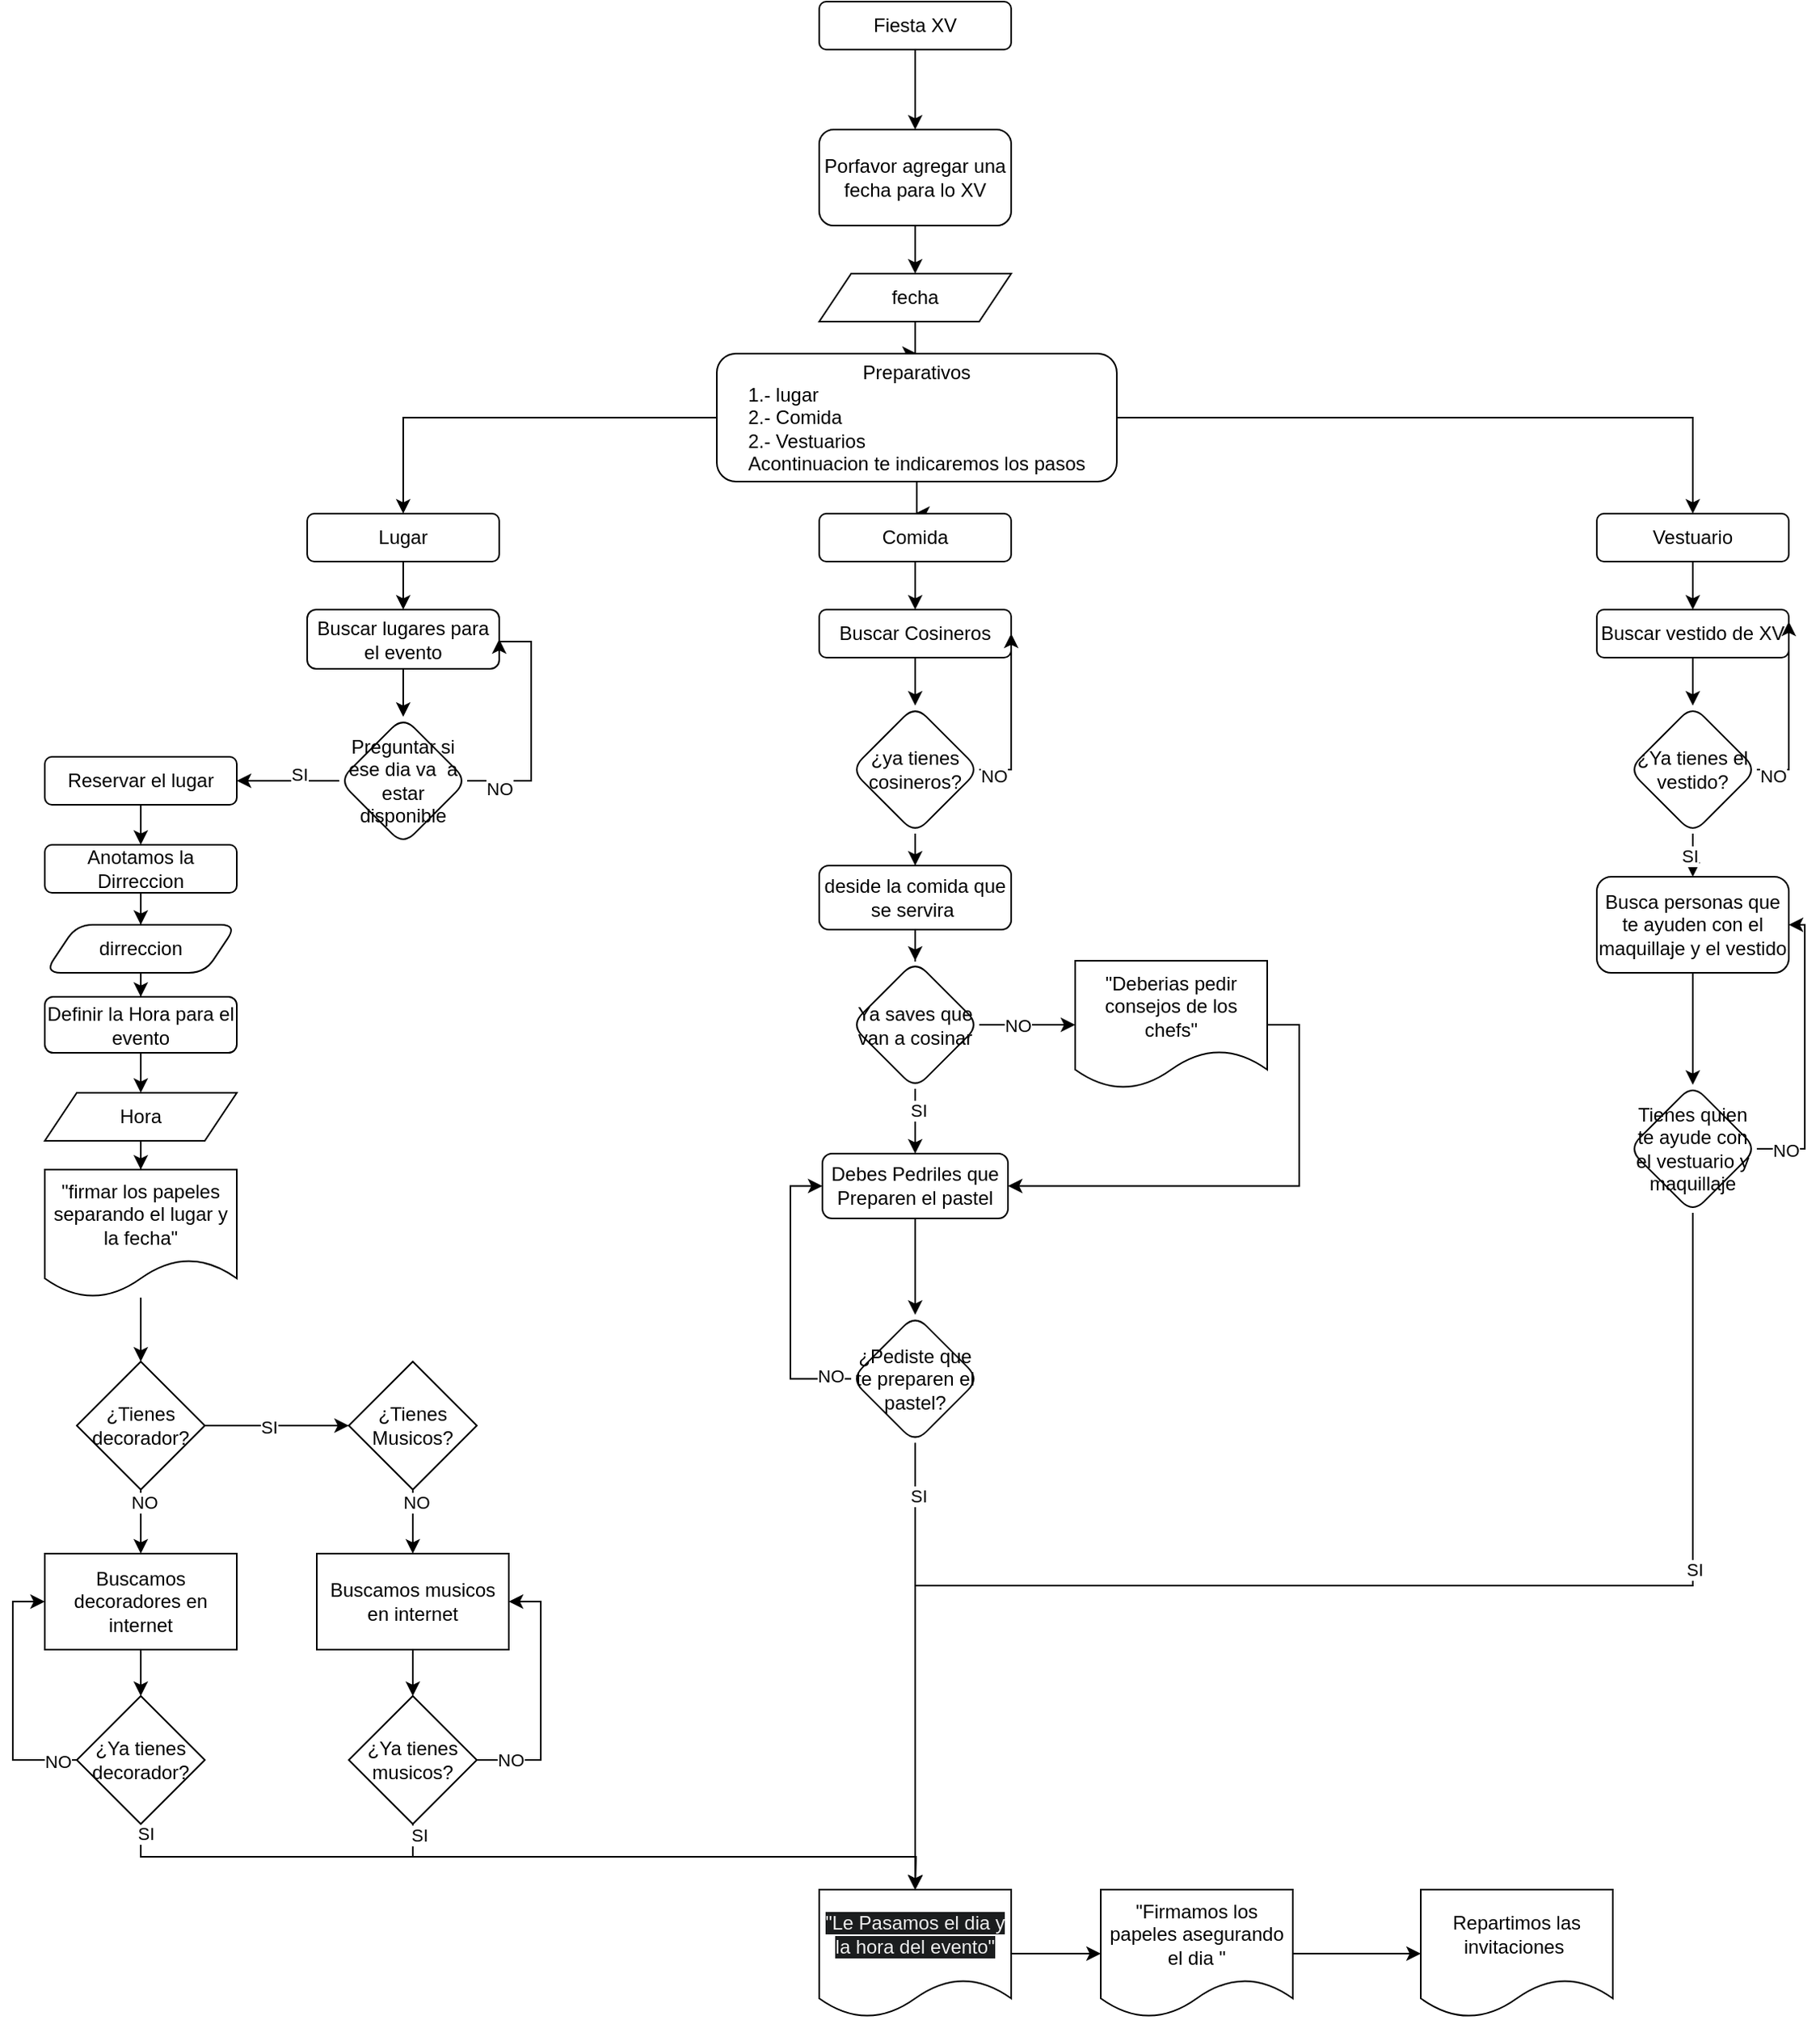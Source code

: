 <mxfile version="23.1.5" type="device">
  <diagram name="Página-1" id="GxvnJgUSQZcXeYqM5Sgc">
    <mxGraphModel dx="2876" dy="869" grid="1" gridSize="10" guides="1" tooltips="1" connect="1" arrows="1" fold="1" page="1" pageScale="1" pageWidth="827" pageHeight="1169" math="0" shadow="0">
      <root>
        <mxCell id="0" />
        <mxCell id="1" parent="0" />
        <mxCell id="CMQdmwLlExtstiq8UbgP-35" value="" style="edgeStyle=orthogonalEdgeStyle;rounded=0;orthogonalLoop=1;jettySize=auto;html=1;" edge="1" parent="1" source="CMQdmwLlExtstiq8UbgP-1" target="CMQdmwLlExtstiq8UbgP-4">
          <mxGeometry relative="1" as="geometry" />
        </mxCell>
        <mxCell id="CMQdmwLlExtstiq8UbgP-1" value="Fiesta XV" style="rounded=1;whiteSpace=wrap;html=1;" vertex="1" parent="1">
          <mxGeometry x="354" y="30" width="120" height="30" as="geometry" />
        </mxCell>
        <mxCell id="CMQdmwLlExtstiq8UbgP-38" value="" style="edgeStyle=orthogonalEdgeStyle;rounded=0;orthogonalLoop=1;jettySize=auto;html=1;" edge="1" parent="1" source="CMQdmwLlExtstiq8UbgP-2" target="CMQdmwLlExtstiq8UbgP-36">
          <mxGeometry relative="1" as="geometry" />
        </mxCell>
        <mxCell id="CMQdmwLlExtstiq8UbgP-2" value="fecha" style="shape=parallelogram;perimeter=parallelogramPerimeter;whiteSpace=wrap;html=1;fixedSize=1;" vertex="1" parent="1">
          <mxGeometry x="354" y="200" width="120" height="30" as="geometry" />
        </mxCell>
        <mxCell id="CMQdmwLlExtstiq8UbgP-6" value="" style="edgeStyle=orthogonalEdgeStyle;rounded=0;orthogonalLoop=1;jettySize=auto;html=1;" edge="1" parent="1" source="CMQdmwLlExtstiq8UbgP-4" target="CMQdmwLlExtstiq8UbgP-2">
          <mxGeometry relative="1" as="geometry" />
        </mxCell>
        <mxCell id="CMQdmwLlExtstiq8UbgP-4" value="Porfavor agregar una fecha para lo XV" style="rounded=1;whiteSpace=wrap;html=1;" vertex="1" parent="1">
          <mxGeometry x="354" y="110" width="120" height="60" as="geometry" />
        </mxCell>
        <mxCell id="CMQdmwLlExtstiq8UbgP-22" value="" style="edgeStyle=orthogonalEdgeStyle;rounded=0;orthogonalLoop=1;jettySize=auto;html=1;" edge="1" parent="1" source="CMQdmwLlExtstiq8UbgP-10" target="CMQdmwLlExtstiq8UbgP-21">
          <mxGeometry relative="1" as="geometry" />
        </mxCell>
        <mxCell id="CMQdmwLlExtstiq8UbgP-10" value="Buscar lugares para el evento" style="rounded=1;whiteSpace=wrap;html=1;" vertex="1" parent="1">
          <mxGeometry x="34" y="410" width="120" height="37" as="geometry" />
        </mxCell>
        <mxCell id="CMQdmwLlExtstiq8UbgP-33" value="" style="edgeStyle=orthogonalEdgeStyle;rounded=0;orthogonalLoop=1;jettySize=auto;html=1;" edge="1" parent="1" source="CMQdmwLlExtstiq8UbgP-11" target="CMQdmwLlExtstiq8UbgP-32">
          <mxGeometry relative="1" as="geometry" />
        </mxCell>
        <mxCell id="CMQdmwLlExtstiq8UbgP-11" value="dirreccion" style="shape=parallelogram;perimeter=parallelogramPerimeter;whiteSpace=wrap;html=1;fixedSize=1;rounded=1;" vertex="1" parent="1">
          <mxGeometry x="-130" y="607" width="120" height="30" as="geometry" />
        </mxCell>
        <mxCell id="CMQdmwLlExtstiq8UbgP-57" value="" style="edgeStyle=orthogonalEdgeStyle;rounded=0;orthogonalLoop=1;jettySize=auto;html=1;" edge="1" parent="1" source="CMQdmwLlExtstiq8UbgP-14" target="CMQdmwLlExtstiq8UbgP-56">
          <mxGeometry relative="1" as="geometry" />
        </mxCell>
        <mxCell id="CMQdmwLlExtstiq8UbgP-14" value="Hora" style="shape=parallelogram;perimeter=parallelogramPerimeter;whiteSpace=wrap;html=1;fixedSize=1;" vertex="1" parent="1">
          <mxGeometry x="-130" y="712" width="120" height="30" as="geometry" />
        </mxCell>
        <mxCell id="CMQdmwLlExtstiq8UbgP-24" value="" style="edgeStyle=orthogonalEdgeStyle;rounded=0;orthogonalLoop=1;jettySize=auto;html=1;" edge="1" parent="1" source="CMQdmwLlExtstiq8UbgP-21" target="CMQdmwLlExtstiq8UbgP-23">
          <mxGeometry relative="1" as="geometry" />
        </mxCell>
        <mxCell id="CMQdmwLlExtstiq8UbgP-25" value="SI" style="edgeLabel;html=1;align=center;verticalAlign=middle;resizable=0;points=[];" vertex="1" connectable="0" parent="CMQdmwLlExtstiq8UbgP-24">
          <mxGeometry x="-0.219" y="-4" relative="1" as="geometry">
            <mxPoint as="offset" />
          </mxGeometry>
        </mxCell>
        <mxCell id="CMQdmwLlExtstiq8UbgP-27" value="" style="edgeStyle=orthogonalEdgeStyle;rounded=0;orthogonalLoop=1;jettySize=auto;html=1;entryX=1;entryY=0.5;entryDx=0;entryDy=0;" edge="1" parent="1" source="CMQdmwLlExtstiq8UbgP-21" target="CMQdmwLlExtstiq8UbgP-10">
          <mxGeometry relative="1" as="geometry">
            <mxPoint x="194" y="517" as="targetPoint" />
            <Array as="points">
              <mxPoint x="174" y="517" />
              <mxPoint x="174" y="430" />
              <mxPoint x="154" y="430" />
            </Array>
          </mxGeometry>
        </mxCell>
        <mxCell id="CMQdmwLlExtstiq8UbgP-28" value="NO" style="edgeLabel;html=1;align=center;verticalAlign=middle;resizable=0;points=[];" vertex="1" connectable="0" parent="CMQdmwLlExtstiq8UbgP-27">
          <mxGeometry x="-0.133" y="-4" relative="1" as="geometry">
            <mxPoint x="-24" y="29" as="offset" />
          </mxGeometry>
        </mxCell>
        <mxCell id="CMQdmwLlExtstiq8UbgP-21" value="Preguntar si ese dia va&amp;nbsp; a estar disponible" style="rhombus;whiteSpace=wrap;html=1;rounded=1;" vertex="1" parent="1">
          <mxGeometry x="54" y="477" width="80" height="80" as="geometry" />
        </mxCell>
        <mxCell id="CMQdmwLlExtstiq8UbgP-30" value="" style="edgeStyle=orthogonalEdgeStyle;rounded=0;orthogonalLoop=1;jettySize=auto;html=1;" edge="1" parent="1" source="CMQdmwLlExtstiq8UbgP-23" target="CMQdmwLlExtstiq8UbgP-29">
          <mxGeometry relative="1" as="geometry" />
        </mxCell>
        <mxCell id="CMQdmwLlExtstiq8UbgP-23" value="Reservar el lugar" style="whiteSpace=wrap;html=1;rounded=1;" vertex="1" parent="1">
          <mxGeometry x="-130" y="502" width="120" height="30" as="geometry" />
        </mxCell>
        <mxCell id="CMQdmwLlExtstiq8UbgP-31" value="" style="edgeStyle=orthogonalEdgeStyle;rounded=0;orthogonalLoop=1;jettySize=auto;html=1;" edge="1" parent="1" source="CMQdmwLlExtstiq8UbgP-29" target="CMQdmwLlExtstiq8UbgP-11">
          <mxGeometry relative="1" as="geometry" />
        </mxCell>
        <mxCell id="CMQdmwLlExtstiq8UbgP-29" value="Anotamos la Dirreccion" style="whiteSpace=wrap;html=1;rounded=1;" vertex="1" parent="1">
          <mxGeometry x="-130" y="557" width="120" height="30" as="geometry" />
        </mxCell>
        <mxCell id="CMQdmwLlExtstiq8UbgP-34" value="" style="edgeStyle=orthogonalEdgeStyle;rounded=0;orthogonalLoop=1;jettySize=auto;html=1;" edge="1" parent="1" source="CMQdmwLlExtstiq8UbgP-32" target="CMQdmwLlExtstiq8UbgP-14">
          <mxGeometry relative="1" as="geometry" />
        </mxCell>
        <mxCell id="CMQdmwLlExtstiq8UbgP-32" value="Definir la Hora para el evento" style="whiteSpace=wrap;html=1;rounded=1;" vertex="1" parent="1">
          <mxGeometry x="-130" y="652" width="120" height="35" as="geometry" />
        </mxCell>
        <mxCell id="CMQdmwLlExtstiq8UbgP-40" value="" style="edgeStyle=orthogonalEdgeStyle;rounded=0;orthogonalLoop=1;jettySize=auto;html=1;" edge="1" parent="1" source="CMQdmwLlExtstiq8UbgP-36" target="CMQdmwLlExtstiq8UbgP-39">
          <mxGeometry relative="1" as="geometry" />
        </mxCell>
        <mxCell id="CMQdmwLlExtstiq8UbgP-42" value="" style="edgeStyle=orthogonalEdgeStyle;rounded=0;orthogonalLoop=1;jettySize=auto;html=1;" edge="1" parent="1" source="CMQdmwLlExtstiq8UbgP-36" target="CMQdmwLlExtstiq8UbgP-41">
          <mxGeometry relative="1" as="geometry" />
        </mxCell>
        <mxCell id="CMQdmwLlExtstiq8UbgP-44" value="" style="edgeStyle=orthogonalEdgeStyle;rounded=0;orthogonalLoop=1;jettySize=auto;html=1;" edge="1" parent="1" source="CMQdmwLlExtstiq8UbgP-36" target="CMQdmwLlExtstiq8UbgP-43">
          <mxGeometry relative="1" as="geometry" />
        </mxCell>
        <mxCell id="CMQdmwLlExtstiq8UbgP-36" value="Preparativos&lt;br&gt;&lt;div style=&quot;text-align: left;&quot;&gt;&lt;span style=&quot;background-color: initial;&quot;&gt;1.- lugar&lt;/span&gt;&lt;/div&gt;&lt;div style=&quot;text-align: left;&quot;&gt;&lt;span style=&quot;background-color: initial;&quot;&gt;2.- Comida&lt;/span&gt;&lt;/div&gt;&lt;div style=&quot;text-align: left;&quot;&gt;&lt;span style=&quot;background-color: initial;&quot;&gt;2.- Vestuarios&lt;/span&gt;&lt;/div&gt;&lt;div style=&quot;text-align: left;&quot;&gt;&lt;span style=&quot;background-color: initial;&quot;&gt;Acontinuacion te indicaremos los pasos&lt;/span&gt;&lt;/div&gt;" style="whiteSpace=wrap;html=1;rounded=1;" vertex="1" parent="1">
          <mxGeometry x="290" y="250" width="250" height="80" as="geometry" />
        </mxCell>
        <mxCell id="CMQdmwLlExtstiq8UbgP-47" style="edgeStyle=orthogonalEdgeStyle;rounded=0;orthogonalLoop=1;jettySize=auto;html=1;exitX=0.5;exitY=1;exitDx=0;exitDy=0;entryX=0.5;entryY=0;entryDx=0;entryDy=0;" edge="1" parent="1" source="CMQdmwLlExtstiq8UbgP-39" target="CMQdmwLlExtstiq8UbgP-10">
          <mxGeometry relative="1" as="geometry" />
        </mxCell>
        <mxCell id="CMQdmwLlExtstiq8UbgP-39" value="Lugar" style="whiteSpace=wrap;html=1;rounded=1;" vertex="1" parent="1">
          <mxGeometry x="34" y="350" width="120" height="30" as="geometry" />
        </mxCell>
        <mxCell id="CMQdmwLlExtstiq8UbgP-49" value="" style="edgeStyle=orthogonalEdgeStyle;rounded=0;orthogonalLoop=1;jettySize=auto;html=1;" edge="1" parent="1" source="CMQdmwLlExtstiq8UbgP-41" target="CMQdmwLlExtstiq8UbgP-48">
          <mxGeometry relative="1" as="geometry" />
        </mxCell>
        <mxCell id="CMQdmwLlExtstiq8UbgP-41" value="Comida" style="whiteSpace=wrap;html=1;rounded=1;" vertex="1" parent="1">
          <mxGeometry x="354" y="350" width="120" height="30" as="geometry" />
        </mxCell>
        <mxCell id="CMQdmwLlExtstiq8UbgP-65" value="" style="edgeStyle=orthogonalEdgeStyle;rounded=0;orthogonalLoop=1;jettySize=auto;html=1;" edge="1" parent="1" source="CMQdmwLlExtstiq8UbgP-43" target="CMQdmwLlExtstiq8UbgP-64">
          <mxGeometry relative="1" as="geometry" />
        </mxCell>
        <mxCell id="CMQdmwLlExtstiq8UbgP-43" value="Vestuario" style="whiteSpace=wrap;html=1;rounded=1;" vertex="1" parent="1">
          <mxGeometry x="840" y="350" width="120" height="30" as="geometry" />
        </mxCell>
        <mxCell id="CMQdmwLlExtstiq8UbgP-59" value="" style="edgeStyle=orthogonalEdgeStyle;rounded=0;orthogonalLoop=1;jettySize=auto;html=1;" edge="1" parent="1" source="CMQdmwLlExtstiq8UbgP-48" target="CMQdmwLlExtstiq8UbgP-58">
          <mxGeometry relative="1" as="geometry" />
        </mxCell>
        <mxCell id="CMQdmwLlExtstiq8UbgP-48" value="Buscar Cosineros" style="whiteSpace=wrap;html=1;rounded=1;" vertex="1" parent="1">
          <mxGeometry x="354" y="410" width="120" height="30" as="geometry" />
        </mxCell>
        <mxCell id="CMQdmwLlExtstiq8UbgP-71" value="" style="edgeStyle=orthogonalEdgeStyle;rounded=0;orthogonalLoop=1;jettySize=auto;html=1;" edge="1" parent="1" source="CMQdmwLlExtstiq8UbgP-56" target="CMQdmwLlExtstiq8UbgP-70">
          <mxGeometry relative="1" as="geometry" />
        </mxCell>
        <mxCell id="CMQdmwLlExtstiq8UbgP-56" value="&quot;firmar los papeles separando el lugar y la fecha&quot;" style="shape=document;whiteSpace=wrap;html=1;boundedLbl=1;" vertex="1" parent="1">
          <mxGeometry x="-130" y="760" width="120" height="80" as="geometry" />
        </mxCell>
        <mxCell id="CMQdmwLlExtstiq8UbgP-62" style="edgeStyle=orthogonalEdgeStyle;rounded=0;orthogonalLoop=1;jettySize=auto;html=1;exitX=1;exitY=0.5;exitDx=0;exitDy=0;entryX=1;entryY=0.5;entryDx=0;entryDy=0;" edge="1" parent="1" source="CMQdmwLlExtstiq8UbgP-58" target="CMQdmwLlExtstiq8UbgP-48">
          <mxGeometry relative="1" as="geometry" />
        </mxCell>
        <mxCell id="CMQdmwLlExtstiq8UbgP-63" value="NO" style="edgeLabel;html=1;align=center;verticalAlign=middle;resizable=0;points=[];" vertex="1" connectable="0" parent="CMQdmwLlExtstiq8UbgP-62">
          <mxGeometry x="-0.839" y="-4" relative="1" as="geometry">
            <mxPoint as="offset" />
          </mxGeometry>
        </mxCell>
        <mxCell id="CMQdmwLlExtstiq8UbgP-114" value="" style="edgeStyle=orthogonalEdgeStyle;rounded=0;orthogonalLoop=1;jettySize=auto;html=1;" edge="1" parent="1" source="CMQdmwLlExtstiq8UbgP-58" target="CMQdmwLlExtstiq8UbgP-113">
          <mxGeometry relative="1" as="geometry" />
        </mxCell>
        <mxCell id="CMQdmwLlExtstiq8UbgP-58" value="¿ya tienes cosineros?" style="rhombus;whiteSpace=wrap;html=1;rounded=1;" vertex="1" parent="1">
          <mxGeometry x="374" y="470" width="80" height="80" as="geometry" />
        </mxCell>
        <mxCell id="CMQdmwLlExtstiq8UbgP-67" value="" style="edgeStyle=orthogonalEdgeStyle;rounded=0;orthogonalLoop=1;jettySize=auto;html=1;" edge="1" parent="1" source="CMQdmwLlExtstiq8UbgP-64" target="CMQdmwLlExtstiq8UbgP-66">
          <mxGeometry relative="1" as="geometry" />
        </mxCell>
        <mxCell id="CMQdmwLlExtstiq8UbgP-64" value="Buscar vestido de XV" style="whiteSpace=wrap;html=1;rounded=1;" vertex="1" parent="1">
          <mxGeometry x="840" y="410" width="120" height="30" as="geometry" />
        </mxCell>
        <mxCell id="CMQdmwLlExtstiq8UbgP-68" style="edgeStyle=orthogonalEdgeStyle;rounded=0;orthogonalLoop=1;jettySize=auto;html=1;exitX=1;exitY=0.5;exitDx=0;exitDy=0;entryX=1;entryY=0.25;entryDx=0;entryDy=0;" edge="1" parent="1" source="CMQdmwLlExtstiq8UbgP-66" target="CMQdmwLlExtstiq8UbgP-64">
          <mxGeometry relative="1" as="geometry" />
        </mxCell>
        <mxCell id="CMQdmwLlExtstiq8UbgP-69" value="NO" style="edgeLabel;html=1;align=center;verticalAlign=middle;resizable=0;points=[];" vertex="1" connectable="0" parent="CMQdmwLlExtstiq8UbgP-68">
          <mxGeometry x="-0.826" y="-4" relative="1" as="geometry">
            <mxPoint as="offset" />
          </mxGeometry>
        </mxCell>
        <mxCell id="CMQdmwLlExtstiq8UbgP-134" value="" style="edgeStyle=orthogonalEdgeStyle;rounded=0;orthogonalLoop=1;jettySize=auto;html=1;" edge="1" parent="1" source="CMQdmwLlExtstiq8UbgP-66" target="CMQdmwLlExtstiq8UbgP-133">
          <mxGeometry relative="1" as="geometry" />
        </mxCell>
        <mxCell id="CMQdmwLlExtstiq8UbgP-152" value="SI" style="edgeLabel;html=1;align=center;verticalAlign=middle;resizable=0;points=[];" vertex="1" connectable="0" parent="CMQdmwLlExtstiq8UbgP-134">
          <mxGeometry x="0.509" y="-2" relative="1" as="geometry">
            <mxPoint as="offset" />
          </mxGeometry>
        </mxCell>
        <mxCell id="CMQdmwLlExtstiq8UbgP-66" value="¿Ya tienes el vestido?" style="rhombus;whiteSpace=wrap;html=1;rounded=1;" vertex="1" parent="1">
          <mxGeometry x="860" y="470" width="80" height="80" as="geometry" />
        </mxCell>
        <mxCell id="CMQdmwLlExtstiq8UbgP-73" value="" style="edgeStyle=orthogonalEdgeStyle;rounded=0;orthogonalLoop=1;jettySize=auto;html=1;" edge="1" parent="1" source="CMQdmwLlExtstiq8UbgP-70" target="CMQdmwLlExtstiq8UbgP-72">
          <mxGeometry relative="1" as="geometry" />
        </mxCell>
        <mxCell id="CMQdmwLlExtstiq8UbgP-74" value="NO" style="edgeLabel;html=1;align=center;verticalAlign=middle;resizable=0;points=[];" vertex="1" connectable="0" parent="CMQdmwLlExtstiq8UbgP-73">
          <mxGeometry x="-0.622" y="2" relative="1" as="geometry">
            <mxPoint as="offset" />
          </mxGeometry>
        </mxCell>
        <mxCell id="CMQdmwLlExtstiq8UbgP-96" value="" style="edgeStyle=orthogonalEdgeStyle;rounded=0;orthogonalLoop=1;jettySize=auto;html=1;" edge="1" parent="1" source="CMQdmwLlExtstiq8UbgP-70" target="CMQdmwLlExtstiq8UbgP-87">
          <mxGeometry relative="1" as="geometry" />
        </mxCell>
        <mxCell id="CMQdmwLlExtstiq8UbgP-97" value="SI" style="edgeLabel;html=1;align=center;verticalAlign=middle;resizable=0;points=[];" vertex="1" connectable="0" parent="CMQdmwLlExtstiq8UbgP-96">
          <mxGeometry x="-0.111" y="-1" relative="1" as="geometry">
            <mxPoint as="offset" />
          </mxGeometry>
        </mxCell>
        <mxCell id="CMQdmwLlExtstiq8UbgP-70" value="¿Tienes decorador?" style="rhombus;whiteSpace=wrap;html=1;" vertex="1" parent="1">
          <mxGeometry x="-110" y="880" width="80" height="80" as="geometry" />
        </mxCell>
        <mxCell id="CMQdmwLlExtstiq8UbgP-102" value="" style="edgeStyle=orthogonalEdgeStyle;rounded=0;orthogonalLoop=1;jettySize=auto;html=1;" edge="1" parent="1" source="CMQdmwLlExtstiq8UbgP-72" target="CMQdmwLlExtstiq8UbgP-101">
          <mxGeometry relative="1" as="geometry" />
        </mxCell>
        <mxCell id="CMQdmwLlExtstiq8UbgP-72" value="Buscamos decoradores en internet" style="whiteSpace=wrap;html=1;" vertex="1" parent="1">
          <mxGeometry x="-130" y="1000" width="120" height="60" as="geometry" />
        </mxCell>
        <mxCell id="CMQdmwLlExtstiq8UbgP-162" value="" style="edgeStyle=orthogonalEdgeStyle;rounded=0;orthogonalLoop=1;jettySize=auto;html=1;" edge="1" parent="1" source="CMQdmwLlExtstiq8UbgP-79" target="CMQdmwLlExtstiq8UbgP-161">
          <mxGeometry relative="1" as="geometry" />
        </mxCell>
        <mxCell id="CMQdmwLlExtstiq8UbgP-79" value="&quot;Firmamos los papeles asegurando el dia &quot;" style="shape=document;whiteSpace=wrap;html=1;boundedLbl=1;" vertex="1" parent="1">
          <mxGeometry x="530" y="1210" width="120" height="80" as="geometry" />
        </mxCell>
        <mxCell id="CMQdmwLlExtstiq8UbgP-83" value="" style="edgeStyle=orthogonalEdgeStyle;rounded=0;orthogonalLoop=1;jettySize=auto;html=1;" edge="1" parent="1" source="CMQdmwLlExtstiq8UbgP-87" target="CMQdmwLlExtstiq8UbgP-89">
          <mxGeometry relative="1" as="geometry" />
        </mxCell>
        <mxCell id="CMQdmwLlExtstiq8UbgP-84" value="NO" style="edgeLabel;html=1;align=center;verticalAlign=middle;resizable=0;points=[];" vertex="1" connectable="0" parent="CMQdmwLlExtstiq8UbgP-83">
          <mxGeometry x="-0.622" y="2" relative="1" as="geometry">
            <mxPoint as="offset" />
          </mxGeometry>
        </mxCell>
        <mxCell id="CMQdmwLlExtstiq8UbgP-87" value="¿Tienes Musicos?" style="rhombus;whiteSpace=wrap;html=1;" vertex="1" parent="1">
          <mxGeometry x="60" y="880" width="80" height="80" as="geometry" />
        </mxCell>
        <mxCell id="CMQdmwLlExtstiq8UbgP-100" value="" style="edgeStyle=orthogonalEdgeStyle;rounded=0;orthogonalLoop=1;jettySize=auto;html=1;" edge="1" parent="1" source="CMQdmwLlExtstiq8UbgP-89" target="CMQdmwLlExtstiq8UbgP-99">
          <mxGeometry relative="1" as="geometry" />
        </mxCell>
        <mxCell id="CMQdmwLlExtstiq8UbgP-89" value="Buscamos musicos en internet" style="whiteSpace=wrap;html=1;" vertex="1" parent="1">
          <mxGeometry x="40" y="1000" width="120" height="60" as="geometry" />
        </mxCell>
        <mxCell id="CMQdmwLlExtstiq8UbgP-109" style="edgeStyle=orthogonalEdgeStyle;rounded=0;orthogonalLoop=1;jettySize=auto;html=1;exitX=1;exitY=0.5;exitDx=0;exitDy=0;entryX=1;entryY=0.5;entryDx=0;entryDy=0;" edge="1" parent="1" source="CMQdmwLlExtstiq8UbgP-99" target="CMQdmwLlExtstiq8UbgP-89">
          <mxGeometry relative="1" as="geometry">
            <Array as="points">
              <mxPoint x="180" y="1129" />
              <mxPoint x="180" y="1030" />
            </Array>
          </mxGeometry>
        </mxCell>
        <mxCell id="CMQdmwLlExtstiq8UbgP-110" value="NO" style="edgeLabel;html=1;align=center;verticalAlign=middle;resizable=0;points=[];" vertex="1" connectable="0" parent="CMQdmwLlExtstiq8UbgP-109">
          <mxGeometry x="-0.736" relative="1" as="geometry">
            <mxPoint as="offset" />
          </mxGeometry>
        </mxCell>
        <mxCell id="CMQdmwLlExtstiq8UbgP-148" style="edgeStyle=orthogonalEdgeStyle;rounded=0;orthogonalLoop=1;jettySize=auto;html=1;exitX=0.5;exitY=1;exitDx=0;exitDy=0;entryX=0.5;entryY=0;entryDx=0;entryDy=0;" edge="1" parent="1" source="CMQdmwLlExtstiq8UbgP-99" target="CMQdmwLlExtstiq8UbgP-132">
          <mxGeometry relative="1" as="geometry" />
        </mxCell>
        <mxCell id="CMQdmwLlExtstiq8UbgP-149" value="SI" style="edgeLabel;html=1;align=center;verticalAlign=middle;resizable=0;points=[];" vertex="1" connectable="0" parent="CMQdmwLlExtstiq8UbgP-148">
          <mxGeometry x="-0.961" y="4" relative="1" as="geometry">
            <mxPoint as="offset" />
          </mxGeometry>
        </mxCell>
        <mxCell id="CMQdmwLlExtstiq8UbgP-99" value="¿Ya tienes musicos?" style="rhombus;whiteSpace=wrap;html=1;" vertex="1" parent="1">
          <mxGeometry x="60" y="1089" width="80" height="80" as="geometry" />
        </mxCell>
        <mxCell id="CMQdmwLlExtstiq8UbgP-103" style="edgeStyle=orthogonalEdgeStyle;rounded=0;orthogonalLoop=1;jettySize=auto;html=1;exitX=0.5;exitY=1;exitDx=0;exitDy=0;entryX=0.5;entryY=0;entryDx=0;entryDy=0;" edge="1" parent="1" source="CMQdmwLlExtstiq8UbgP-101">
          <mxGeometry relative="1" as="geometry">
            <mxPoint x="414" y="1210" as="targetPoint" />
          </mxGeometry>
        </mxCell>
        <mxCell id="CMQdmwLlExtstiq8UbgP-150" value="SI" style="edgeLabel;html=1;align=center;verticalAlign=middle;resizable=0;points=[];" vertex="1" connectable="0" parent="CMQdmwLlExtstiq8UbgP-103">
          <mxGeometry x="-0.977" y="3" relative="1" as="geometry">
            <mxPoint as="offset" />
          </mxGeometry>
        </mxCell>
        <mxCell id="CMQdmwLlExtstiq8UbgP-107" style="edgeStyle=orthogonalEdgeStyle;rounded=0;orthogonalLoop=1;jettySize=auto;html=1;exitX=0;exitY=0.5;exitDx=0;exitDy=0;entryX=0;entryY=0.5;entryDx=0;entryDy=0;" edge="1" parent="1" source="CMQdmwLlExtstiq8UbgP-101" target="CMQdmwLlExtstiq8UbgP-72">
          <mxGeometry relative="1" as="geometry" />
        </mxCell>
        <mxCell id="CMQdmwLlExtstiq8UbgP-108" value="NO" style="edgeLabel;html=1;align=center;verticalAlign=middle;resizable=0;points=[];" vertex="1" connectable="0" parent="CMQdmwLlExtstiq8UbgP-107">
          <mxGeometry x="-0.849" y="1" relative="1" as="geometry">
            <mxPoint as="offset" />
          </mxGeometry>
        </mxCell>
        <mxCell id="CMQdmwLlExtstiq8UbgP-101" value="¿Ya tienes decorador?" style="rhombus;whiteSpace=wrap;html=1;" vertex="1" parent="1">
          <mxGeometry x="-110" y="1089" width="80" height="80" as="geometry" />
        </mxCell>
        <mxCell id="CMQdmwLlExtstiq8UbgP-116" value="" style="edgeStyle=orthogonalEdgeStyle;rounded=0;orthogonalLoop=1;jettySize=auto;html=1;" edge="1" parent="1" source="CMQdmwLlExtstiq8UbgP-113" target="CMQdmwLlExtstiq8UbgP-115">
          <mxGeometry relative="1" as="geometry" />
        </mxCell>
        <mxCell id="CMQdmwLlExtstiq8UbgP-113" value="deside la comida que se servira&amp;nbsp;" style="whiteSpace=wrap;html=1;rounded=1;" vertex="1" parent="1">
          <mxGeometry x="354" y="570" width="120" height="40" as="geometry" />
        </mxCell>
        <mxCell id="CMQdmwLlExtstiq8UbgP-118" value="" style="edgeStyle=orthogonalEdgeStyle;rounded=0;orthogonalLoop=1;jettySize=auto;html=1;" edge="1" parent="1" source="CMQdmwLlExtstiq8UbgP-115" target="CMQdmwLlExtstiq8UbgP-117">
          <mxGeometry relative="1" as="geometry" />
        </mxCell>
        <mxCell id="CMQdmwLlExtstiq8UbgP-119" value="NO" style="edgeLabel;html=1;align=center;verticalAlign=middle;resizable=0;points=[];" vertex="1" connectable="0" parent="CMQdmwLlExtstiq8UbgP-118">
          <mxGeometry x="-0.2" y="1" relative="1" as="geometry">
            <mxPoint y="1" as="offset" />
          </mxGeometry>
        </mxCell>
        <mxCell id="CMQdmwLlExtstiq8UbgP-140" value="" style="edgeStyle=orthogonalEdgeStyle;rounded=0;orthogonalLoop=1;jettySize=auto;html=1;" edge="1" parent="1" source="CMQdmwLlExtstiq8UbgP-115" target="CMQdmwLlExtstiq8UbgP-139">
          <mxGeometry relative="1" as="geometry" />
        </mxCell>
        <mxCell id="CMQdmwLlExtstiq8UbgP-146" value="SI" style="edgeLabel;html=1;align=center;verticalAlign=middle;resizable=0;points=[];" vertex="1" connectable="0" parent="CMQdmwLlExtstiq8UbgP-140">
          <mxGeometry x="-0.333" y="2" relative="1" as="geometry">
            <mxPoint as="offset" />
          </mxGeometry>
        </mxCell>
        <mxCell id="CMQdmwLlExtstiq8UbgP-115" value="Ya saves que van a cosinar" style="rhombus;whiteSpace=wrap;html=1;rounded=1;" vertex="1" parent="1">
          <mxGeometry x="374" y="629.5" width="80" height="80" as="geometry" />
        </mxCell>
        <mxCell id="CMQdmwLlExtstiq8UbgP-141" style="edgeStyle=orthogonalEdgeStyle;rounded=0;orthogonalLoop=1;jettySize=auto;html=1;exitX=1;exitY=0.5;exitDx=0;exitDy=0;entryX=1;entryY=0.5;entryDx=0;entryDy=0;" edge="1" parent="1" source="CMQdmwLlExtstiq8UbgP-117" target="CMQdmwLlExtstiq8UbgP-139">
          <mxGeometry relative="1" as="geometry" />
        </mxCell>
        <mxCell id="CMQdmwLlExtstiq8UbgP-117" value="&quot;Deberias pedir consejos de los chefs&quot;" style="shape=document;whiteSpace=wrap;html=1;boundedLbl=1;rounded=1;" vertex="1" parent="1">
          <mxGeometry x="514" y="629.5" width="120" height="80" as="geometry" />
        </mxCell>
        <mxCell id="CMQdmwLlExtstiq8UbgP-160" style="edgeStyle=orthogonalEdgeStyle;rounded=0;orthogonalLoop=1;jettySize=auto;html=1;exitX=1;exitY=0.5;exitDx=0;exitDy=0;entryX=0;entryY=0.5;entryDx=0;entryDy=0;" edge="1" parent="1" source="CMQdmwLlExtstiq8UbgP-132" target="CMQdmwLlExtstiq8UbgP-79">
          <mxGeometry relative="1" as="geometry" />
        </mxCell>
        <mxCell id="CMQdmwLlExtstiq8UbgP-132" value="&lt;span style=&quot;color: rgb(240, 240, 240); font-family: Helvetica; font-size: 12px; font-style: normal; font-variant-ligatures: normal; font-variant-caps: normal; font-weight: 400; letter-spacing: normal; orphans: 2; text-align: center; text-indent: 0px; text-transform: none; widows: 2; word-spacing: 0px; -webkit-text-stroke-width: 0px; background-color: rgb(27, 29, 30); text-decoration-thickness: initial; text-decoration-style: initial; text-decoration-color: initial; float: none; display: inline !important;&quot;&gt;&quot;Le Pasamos el dia y la hora del evento&quot;&lt;/span&gt;" style="shape=document;whiteSpace=wrap;html=1;boundedLbl=1;" vertex="1" parent="1">
          <mxGeometry x="354" y="1210" width="120" height="80" as="geometry" />
        </mxCell>
        <mxCell id="CMQdmwLlExtstiq8UbgP-154" value="" style="edgeStyle=orthogonalEdgeStyle;rounded=0;orthogonalLoop=1;jettySize=auto;html=1;" edge="1" parent="1" source="CMQdmwLlExtstiq8UbgP-133" target="CMQdmwLlExtstiq8UbgP-153">
          <mxGeometry relative="1" as="geometry" />
        </mxCell>
        <mxCell id="CMQdmwLlExtstiq8UbgP-133" value="Busca personas que te ayuden con el&lt;br&gt;maquillaje y el vestido" style="whiteSpace=wrap;html=1;rounded=1;" vertex="1" parent="1">
          <mxGeometry x="840" y="577" width="120" height="60" as="geometry" />
        </mxCell>
        <mxCell id="CMQdmwLlExtstiq8UbgP-143" value="" style="edgeStyle=orthogonalEdgeStyle;rounded=0;orthogonalLoop=1;jettySize=auto;html=1;" edge="1" parent="1" source="CMQdmwLlExtstiq8UbgP-139" target="CMQdmwLlExtstiq8UbgP-142">
          <mxGeometry relative="1" as="geometry" />
        </mxCell>
        <mxCell id="CMQdmwLlExtstiq8UbgP-139" value="Debes Pedriles que Preparen el pastel" style="whiteSpace=wrap;html=1;rounded=1;" vertex="1" parent="1">
          <mxGeometry x="356" y="750" width="116" height="40.5" as="geometry" />
        </mxCell>
        <mxCell id="CMQdmwLlExtstiq8UbgP-144" style="edgeStyle=orthogonalEdgeStyle;rounded=0;orthogonalLoop=1;jettySize=auto;html=1;exitX=0;exitY=0.5;exitDx=0;exitDy=0;entryX=0;entryY=0.5;entryDx=0;entryDy=0;" edge="1" parent="1" source="CMQdmwLlExtstiq8UbgP-142" target="CMQdmwLlExtstiq8UbgP-139">
          <mxGeometry relative="1" as="geometry" />
        </mxCell>
        <mxCell id="CMQdmwLlExtstiq8UbgP-145" value="NO" style="edgeLabel;html=1;align=center;verticalAlign=middle;resizable=0;points=[];" vertex="1" connectable="0" parent="CMQdmwLlExtstiq8UbgP-144">
          <mxGeometry x="-0.854" y="-2" relative="1" as="geometry">
            <mxPoint as="offset" />
          </mxGeometry>
        </mxCell>
        <mxCell id="CMQdmwLlExtstiq8UbgP-147" style="edgeStyle=orthogonalEdgeStyle;rounded=0;orthogonalLoop=1;jettySize=auto;html=1;exitX=0.5;exitY=1;exitDx=0;exitDy=0;entryX=0.5;entryY=0;entryDx=0;entryDy=0;" edge="1" parent="1" source="CMQdmwLlExtstiq8UbgP-142" target="CMQdmwLlExtstiq8UbgP-132">
          <mxGeometry relative="1" as="geometry" />
        </mxCell>
        <mxCell id="CMQdmwLlExtstiq8UbgP-151" value="SI" style="edgeLabel;html=1;align=center;verticalAlign=middle;resizable=0;points=[];" vertex="1" connectable="0" parent="CMQdmwLlExtstiq8UbgP-147">
          <mxGeometry x="-0.762" y="2" relative="1" as="geometry">
            <mxPoint as="offset" />
          </mxGeometry>
        </mxCell>
        <mxCell id="CMQdmwLlExtstiq8UbgP-142" value="¿Pediste que te preparen el pastel?" style="rhombus;whiteSpace=wrap;html=1;rounded=1;" vertex="1" parent="1">
          <mxGeometry x="374" y="850.75" width="80" height="80" as="geometry" />
        </mxCell>
        <mxCell id="CMQdmwLlExtstiq8UbgP-155" style="edgeStyle=orthogonalEdgeStyle;rounded=0;orthogonalLoop=1;jettySize=auto;html=1;exitX=1;exitY=0.5;exitDx=0;exitDy=0;entryX=1;entryY=0.5;entryDx=0;entryDy=0;" edge="1" parent="1" source="CMQdmwLlExtstiq8UbgP-153" target="CMQdmwLlExtstiq8UbgP-133">
          <mxGeometry relative="1" as="geometry">
            <Array as="points">
              <mxPoint x="970" y="747" />
              <mxPoint x="970" y="607" />
            </Array>
          </mxGeometry>
        </mxCell>
        <mxCell id="CMQdmwLlExtstiq8UbgP-159" value="NO" style="edgeLabel;html=1;align=center;verticalAlign=middle;resizable=0;points=[];" vertex="1" connectable="0" parent="CMQdmwLlExtstiq8UbgP-155">
          <mxGeometry x="-0.8" y="-1" relative="1" as="geometry">
            <mxPoint as="offset" />
          </mxGeometry>
        </mxCell>
        <mxCell id="CMQdmwLlExtstiq8UbgP-157" value="" style="edgeStyle=orthogonalEdgeStyle;rounded=0;orthogonalLoop=1;jettySize=auto;html=1;entryX=0.5;entryY=0;entryDx=0;entryDy=0;" edge="1" parent="1" source="CMQdmwLlExtstiq8UbgP-153" target="CMQdmwLlExtstiq8UbgP-132">
          <mxGeometry relative="1" as="geometry">
            <mxPoint x="900" y="840" as="targetPoint" />
            <Array as="points">
              <mxPoint x="900" y="1020" />
              <mxPoint x="414" y="1020" />
            </Array>
          </mxGeometry>
        </mxCell>
        <mxCell id="CMQdmwLlExtstiq8UbgP-158" value="SI" style="edgeLabel;html=1;align=center;verticalAlign=middle;resizable=0;points=[];" vertex="1" connectable="0" parent="CMQdmwLlExtstiq8UbgP-157">
          <mxGeometry x="-0.511" y="1" relative="1" as="geometry">
            <mxPoint as="offset" />
          </mxGeometry>
        </mxCell>
        <mxCell id="CMQdmwLlExtstiq8UbgP-153" value="Tienes quien te ayude con el vestuario y maquillaje" style="rhombus;whiteSpace=wrap;html=1;rounded=1;" vertex="1" parent="1">
          <mxGeometry x="860" y="707" width="80" height="80" as="geometry" />
        </mxCell>
        <mxCell id="CMQdmwLlExtstiq8UbgP-161" value="Repartimos las invitaciones&amp;nbsp;" style="shape=document;whiteSpace=wrap;html=1;boundedLbl=1;" vertex="1" parent="1">
          <mxGeometry x="730" y="1210" width="120" height="80" as="geometry" />
        </mxCell>
      </root>
    </mxGraphModel>
  </diagram>
</mxfile>
